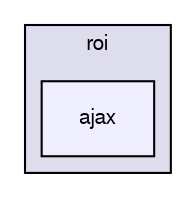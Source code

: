 digraph G {
  bgcolor=transparent;
  compound=true
  node [ fontsize="10", fontname="FreeSans"];
  edge [ labelfontsize="10", labelfontname="FreeSans"];
  subgraph clusterdir_46f62d392c1b8eae2b8138e60740e04f {
    graph [ bgcolor="#ddddee", pencolor="black", label="roi" fontname="FreeSans", fontsize="10", URL="dir_46f62d392c1b8eae2b8138e60740e04f.html"]
  dir_a549a978847269f5e285cc5156917345 [shape=box, label="ajax", style="filled", fillcolor="#eeeeff", pencolor="black", URL="dir_a549a978847269f5e285cc5156917345.html"];
  }
}
